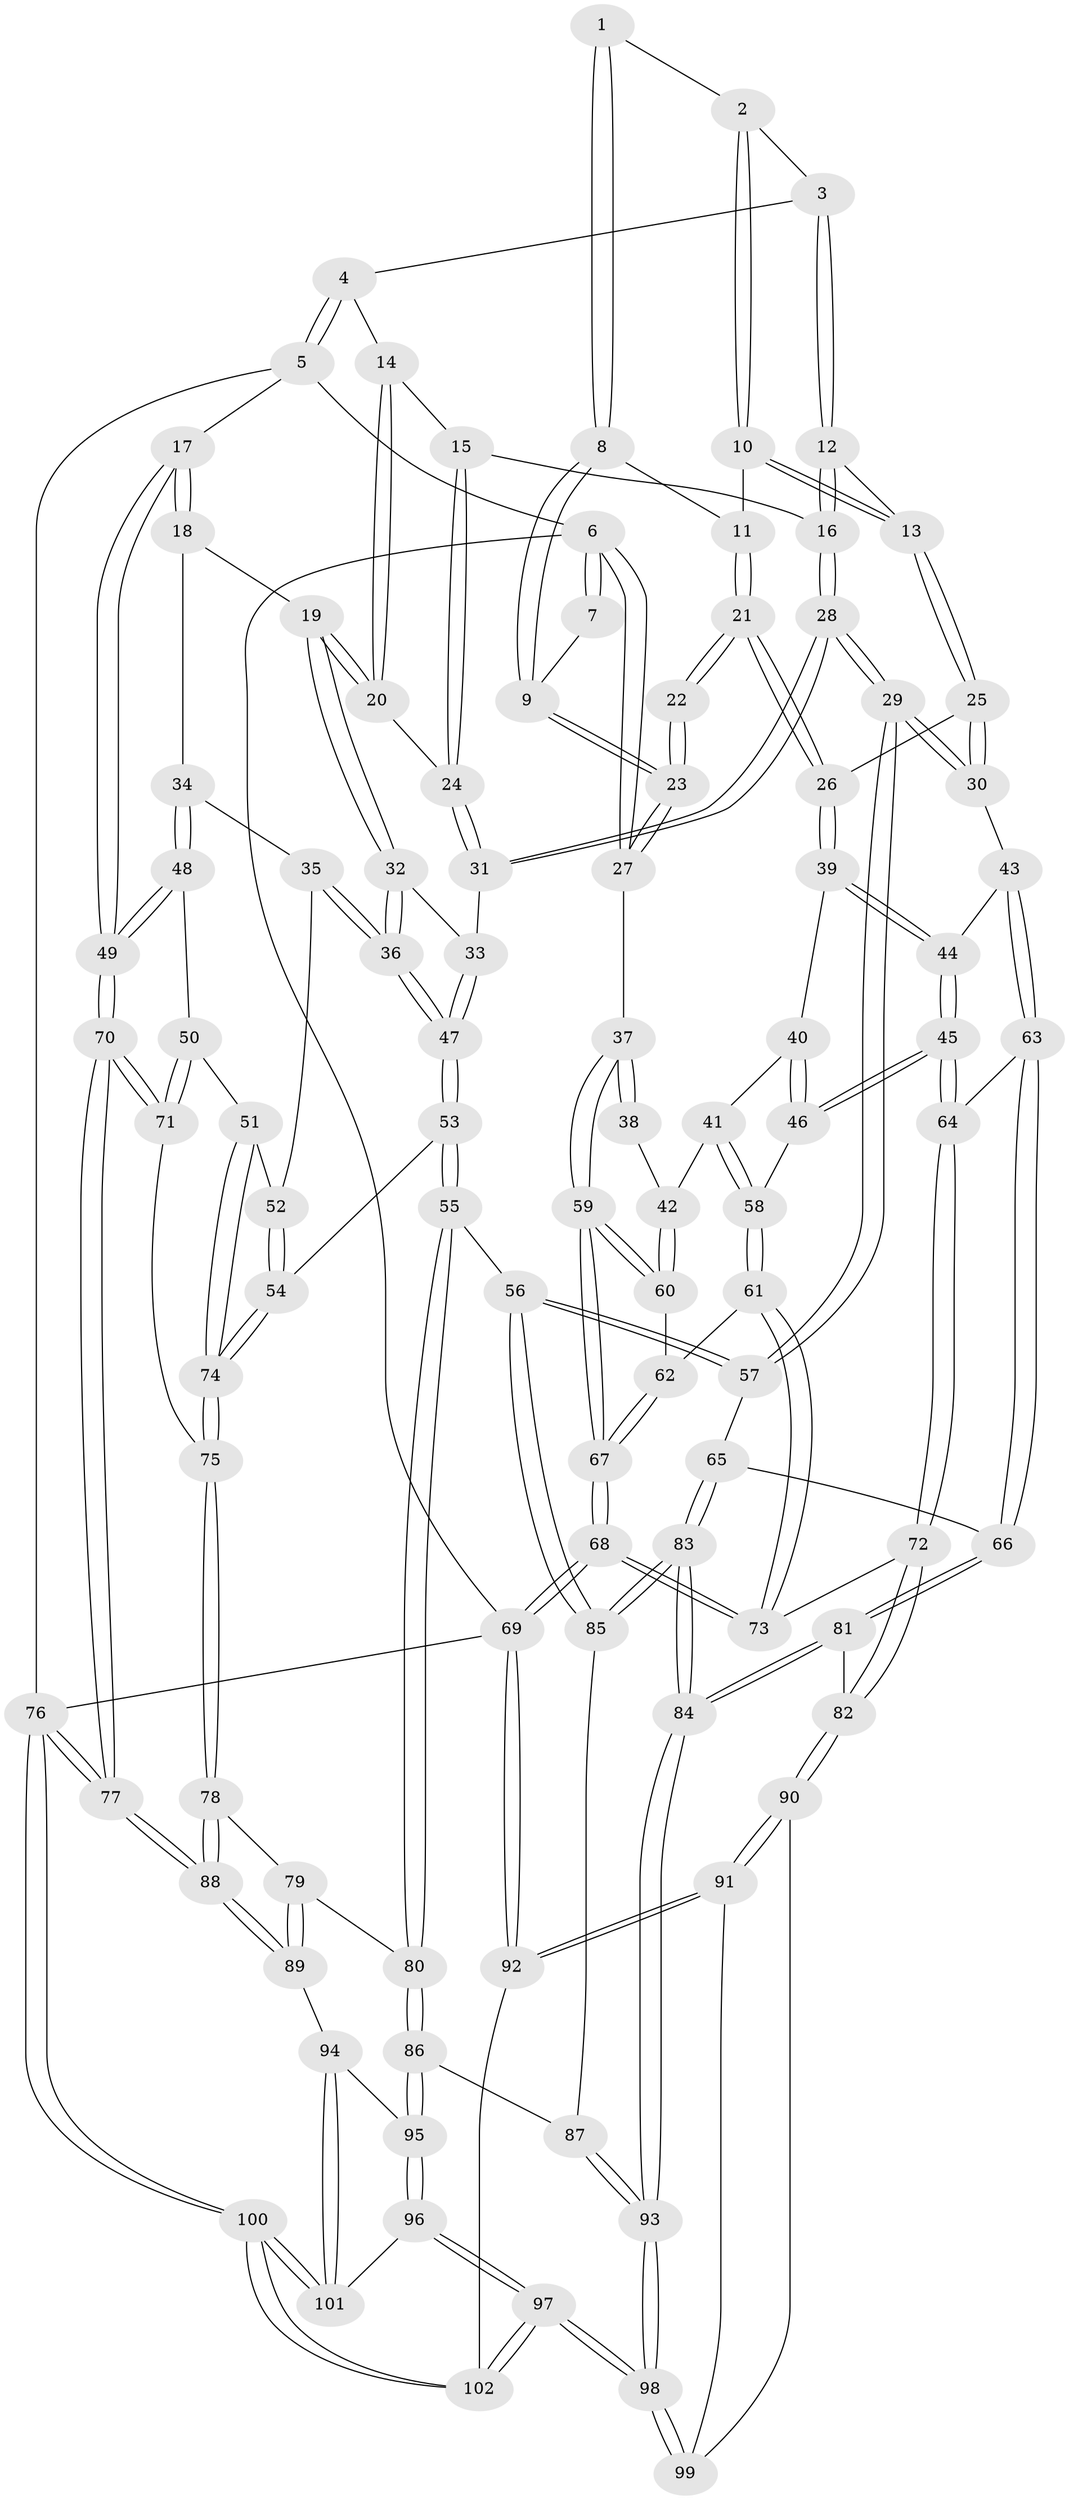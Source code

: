 // Generated by graph-tools (version 1.1) at 2025/38/02/21/25 10:38:58]
// undirected, 102 vertices, 252 edges
graph export_dot {
graph [start="1"]
  node [color=gray90,style=filled];
  1 [pos="+0.31170712429264935+0"];
  2 [pos="+0.3686642303871603+0"];
  3 [pos="+0.4775485410058616+0"];
  4 [pos="+0.6830680723164363+0"];
  5 [pos="+1+0"];
  6 [pos="+0+0"];
  7 [pos="+0.13789712622875996+0"];
  8 [pos="+0.20744168658292558+0.07457309994775486"];
  9 [pos="+0.14624460531077713+0.09416499849184488"];
  10 [pos="+0.3398755273148397+0.08658532607950574"];
  11 [pos="+0.3016300577172082+0.09123924436312847"];
  12 [pos="+0.47901644986602954+0.11339211467204338"];
  13 [pos="+0.34387567819041537+0.09177047543649747"];
  14 [pos="+0.6802797692438207+0"];
  15 [pos="+0.5151583319494976+0.11169631036906742"];
  16 [pos="+0.4893413168491072+0.12247534844309323"];
  17 [pos="+1+0"];
  18 [pos="+0.8670693789122763+0.20385270957592186"];
  19 [pos="+0.8143094403490434+0.19591668286533348"];
  20 [pos="+0.7156676249267838+0.12933968964927897"];
  21 [pos="+0.17706901024142646+0.24938407785450367"];
  22 [pos="+0.17025233078342022+0.24181176877598132"];
  23 [pos="+0.13057227867145302+0.11152330477977891"];
  24 [pos="+0.7001952794813813+0.13802625748834169"];
  25 [pos="+0.34244581473203056+0.2103626521498692"];
  26 [pos="+0.18646458968805166+0.2647507488959737"];
  27 [pos="+0+0.0062453785519944495"];
  28 [pos="+0.5041569679729796+0.311317730118006"];
  29 [pos="+0.4991331683115699+0.31624417560981694"];
  30 [pos="+0.4747104282875547+0.31655712621231263"];
  31 [pos="+0.5354947324753555+0.30193708532658087"];
  32 [pos="+0.7130974547292129+0.3338097048729953"];
  33 [pos="+0.5721046272697927+0.3115528049159303"];
  34 [pos="+0.8799595593657542+0.34651779690458356"];
  35 [pos="+0.8758153169875853+0.3514800254452542"];
  36 [pos="+0.7487830153809197+0.4295972851200111"];
  37 [pos="+0+0.10898817878550006"];
  38 [pos="+0.04153821103560907+0.24411588020178254"];
  39 [pos="+0.18727794720476165+0.29247522793991204"];
  40 [pos="+0.18087790443544455+0.30316697262502573"];
  41 [pos="+0.03562120622324423+0.3801424799803639"];
  42 [pos="+0.03474379811033017+0.3802023947889637"];
  43 [pos="+0.40309107618458406+0.35722811835812285"];
  44 [pos="+0.3215030065614513+0.37293834772488144"];
  45 [pos="+0.27359952243718993+0.4805107892182893"];
  46 [pos="+0.18142552927807748+0.4417904518786947"];
  47 [pos="+0.7356900830737142+0.47967093763708685"];
  48 [pos="+0.9799676503663056+0.40981329454518256"];
  49 [pos="+1+0.3749183704892466"];
  50 [pos="+0.9510465516451534+0.4596835166267457"];
  51 [pos="+0.8882413720649147+0.49330415249342247"];
  52 [pos="+0.8727522009343255+0.4180332688507311"];
  53 [pos="+0.7295766270540868+0.5193567844383272"];
  54 [pos="+0.7576385320522755+0.5321885989134834"];
  55 [pos="+0.700987353538755+0.5298907717189837"];
  56 [pos="+0.5669932189126646+0.540622679064429"];
  57 [pos="+0.5587055894908302+0.5354310050860347"];
  58 [pos="+0.1393523179232712+0.4757309290253304"];
  59 [pos="+0+0.43247599727478836"];
  60 [pos="+0+0.4299057282081902"];
  61 [pos="+0.11804123392279851+0.5306128718075248"];
  62 [pos="+0.0853856660343752+0.5248139868082015"];
  63 [pos="+0.36270993130807505+0.5565555339225355"];
  64 [pos="+0.30285875089809966+0.5547217627227583"];
  65 [pos="+0.44243036234387056+0.5711134617981096"];
  66 [pos="+0.40575359002544364+0.5736576333260134"];
  67 [pos="+0+0.8685230745802903"];
  68 [pos="+0+1"];
  69 [pos="+0+1"];
  70 [pos="+1+0.6566063031584591"];
  71 [pos="+1+0.6025115860206909"];
  72 [pos="+0.18850796088591912+0.662971059077062"];
  73 [pos="+0.178548475489447+0.6633372947436208"];
  74 [pos="+0.8285809770484214+0.5703979856007608"];
  75 [pos="+0.8563798600169862+0.6084532013901204"];
  76 [pos="+1+1"];
  77 [pos="+1+0.9955403125730012"];
  78 [pos="+0.8517942879186866+0.6350575691944035"];
  79 [pos="+0.8207358354967247+0.7177720869959671"];
  80 [pos="+0.7055774932766578+0.7515319254283962"];
  81 [pos="+0.36554129156204845+0.7692514515394273"];
  82 [pos="+0.32198709322460356+0.7739295762291292"];
  83 [pos="+0.4678013346303393+0.7692028049855167"];
  84 [pos="+0.4408003910503561+0.7936853904769051"];
  85 [pos="+0.575571682562061+0.7118763139956968"];
  86 [pos="+0.6849469388992386+0.7679119221765073"];
  87 [pos="+0.5971397177488277+0.7276364665470668"];
  88 [pos="+1+0.8810635368457367"];
  89 [pos="+0.8737170538320437+0.8047519658064947"];
  90 [pos="+0.3202460740687215+0.7778013439001554"];
  91 [pos="+0.09305844514115647+1"];
  92 [pos="+0+1"];
  93 [pos="+0.5229675535848655+1"];
  94 [pos="+0.7925723489056321+0.8833214106878478"];
  95 [pos="+0.694047753505188+0.8923434046777234"];
  96 [pos="+0.6743197391575867+0.9225143603442999"];
  97 [pos="+0.5429237717988162+1"];
  98 [pos="+0.5393461755073536+1"];
  99 [pos="+0.3337231526191491+0.8955175734080657"];
  100 [pos="+1+1"];
  101 [pos="+0.9066110991190345+1"];
  102 [pos="+0.5387423627972788+1"];
  1 -- 2;
  1 -- 8;
  1 -- 8;
  2 -- 3;
  2 -- 10;
  2 -- 10;
  3 -- 4;
  3 -- 12;
  3 -- 12;
  4 -- 5;
  4 -- 5;
  4 -- 14;
  5 -- 6;
  5 -- 17;
  5 -- 76;
  6 -- 7;
  6 -- 7;
  6 -- 27;
  6 -- 27;
  6 -- 69;
  7 -- 9;
  8 -- 9;
  8 -- 9;
  8 -- 11;
  9 -- 23;
  9 -- 23;
  10 -- 11;
  10 -- 13;
  10 -- 13;
  11 -- 21;
  11 -- 21;
  12 -- 13;
  12 -- 16;
  12 -- 16;
  13 -- 25;
  13 -- 25;
  14 -- 15;
  14 -- 20;
  14 -- 20;
  15 -- 16;
  15 -- 24;
  15 -- 24;
  16 -- 28;
  16 -- 28;
  17 -- 18;
  17 -- 18;
  17 -- 49;
  17 -- 49;
  18 -- 19;
  18 -- 34;
  19 -- 20;
  19 -- 20;
  19 -- 32;
  19 -- 32;
  20 -- 24;
  21 -- 22;
  21 -- 22;
  21 -- 26;
  21 -- 26;
  22 -- 23;
  22 -- 23;
  23 -- 27;
  23 -- 27;
  24 -- 31;
  24 -- 31;
  25 -- 26;
  25 -- 30;
  25 -- 30;
  26 -- 39;
  26 -- 39;
  27 -- 37;
  28 -- 29;
  28 -- 29;
  28 -- 31;
  28 -- 31;
  29 -- 30;
  29 -- 30;
  29 -- 57;
  29 -- 57;
  30 -- 43;
  31 -- 33;
  32 -- 33;
  32 -- 36;
  32 -- 36;
  33 -- 47;
  33 -- 47;
  34 -- 35;
  34 -- 48;
  34 -- 48;
  35 -- 36;
  35 -- 36;
  35 -- 52;
  36 -- 47;
  36 -- 47;
  37 -- 38;
  37 -- 38;
  37 -- 59;
  37 -- 59;
  38 -- 42;
  39 -- 40;
  39 -- 44;
  39 -- 44;
  40 -- 41;
  40 -- 46;
  40 -- 46;
  41 -- 42;
  41 -- 58;
  41 -- 58;
  42 -- 60;
  42 -- 60;
  43 -- 44;
  43 -- 63;
  43 -- 63;
  44 -- 45;
  44 -- 45;
  45 -- 46;
  45 -- 46;
  45 -- 64;
  45 -- 64;
  46 -- 58;
  47 -- 53;
  47 -- 53;
  48 -- 49;
  48 -- 49;
  48 -- 50;
  49 -- 70;
  49 -- 70;
  50 -- 51;
  50 -- 71;
  50 -- 71;
  51 -- 52;
  51 -- 74;
  51 -- 74;
  52 -- 54;
  52 -- 54;
  53 -- 54;
  53 -- 55;
  53 -- 55;
  54 -- 74;
  54 -- 74;
  55 -- 56;
  55 -- 80;
  55 -- 80;
  56 -- 57;
  56 -- 57;
  56 -- 85;
  56 -- 85;
  57 -- 65;
  58 -- 61;
  58 -- 61;
  59 -- 60;
  59 -- 60;
  59 -- 67;
  59 -- 67;
  60 -- 62;
  61 -- 62;
  61 -- 73;
  61 -- 73;
  62 -- 67;
  62 -- 67;
  63 -- 64;
  63 -- 66;
  63 -- 66;
  64 -- 72;
  64 -- 72;
  65 -- 66;
  65 -- 83;
  65 -- 83;
  66 -- 81;
  66 -- 81;
  67 -- 68;
  67 -- 68;
  68 -- 69;
  68 -- 69;
  68 -- 73;
  68 -- 73;
  69 -- 92;
  69 -- 92;
  69 -- 76;
  70 -- 71;
  70 -- 71;
  70 -- 77;
  70 -- 77;
  71 -- 75;
  72 -- 73;
  72 -- 82;
  72 -- 82;
  74 -- 75;
  74 -- 75;
  75 -- 78;
  75 -- 78;
  76 -- 77;
  76 -- 77;
  76 -- 100;
  76 -- 100;
  77 -- 88;
  77 -- 88;
  78 -- 79;
  78 -- 88;
  78 -- 88;
  79 -- 80;
  79 -- 89;
  79 -- 89;
  80 -- 86;
  80 -- 86;
  81 -- 82;
  81 -- 84;
  81 -- 84;
  82 -- 90;
  82 -- 90;
  83 -- 84;
  83 -- 84;
  83 -- 85;
  83 -- 85;
  84 -- 93;
  84 -- 93;
  85 -- 87;
  86 -- 87;
  86 -- 95;
  86 -- 95;
  87 -- 93;
  87 -- 93;
  88 -- 89;
  88 -- 89;
  89 -- 94;
  90 -- 91;
  90 -- 91;
  90 -- 99;
  91 -- 92;
  91 -- 92;
  91 -- 99;
  92 -- 102;
  93 -- 98;
  93 -- 98;
  94 -- 95;
  94 -- 101;
  94 -- 101;
  95 -- 96;
  95 -- 96;
  96 -- 97;
  96 -- 97;
  96 -- 101;
  97 -- 98;
  97 -- 98;
  97 -- 102;
  97 -- 102;
  98 -- 99;
  98 -- 99;
  100 -- 101;
  100 -- 101;
  100 -- 102;
  100 -- 102;
}
